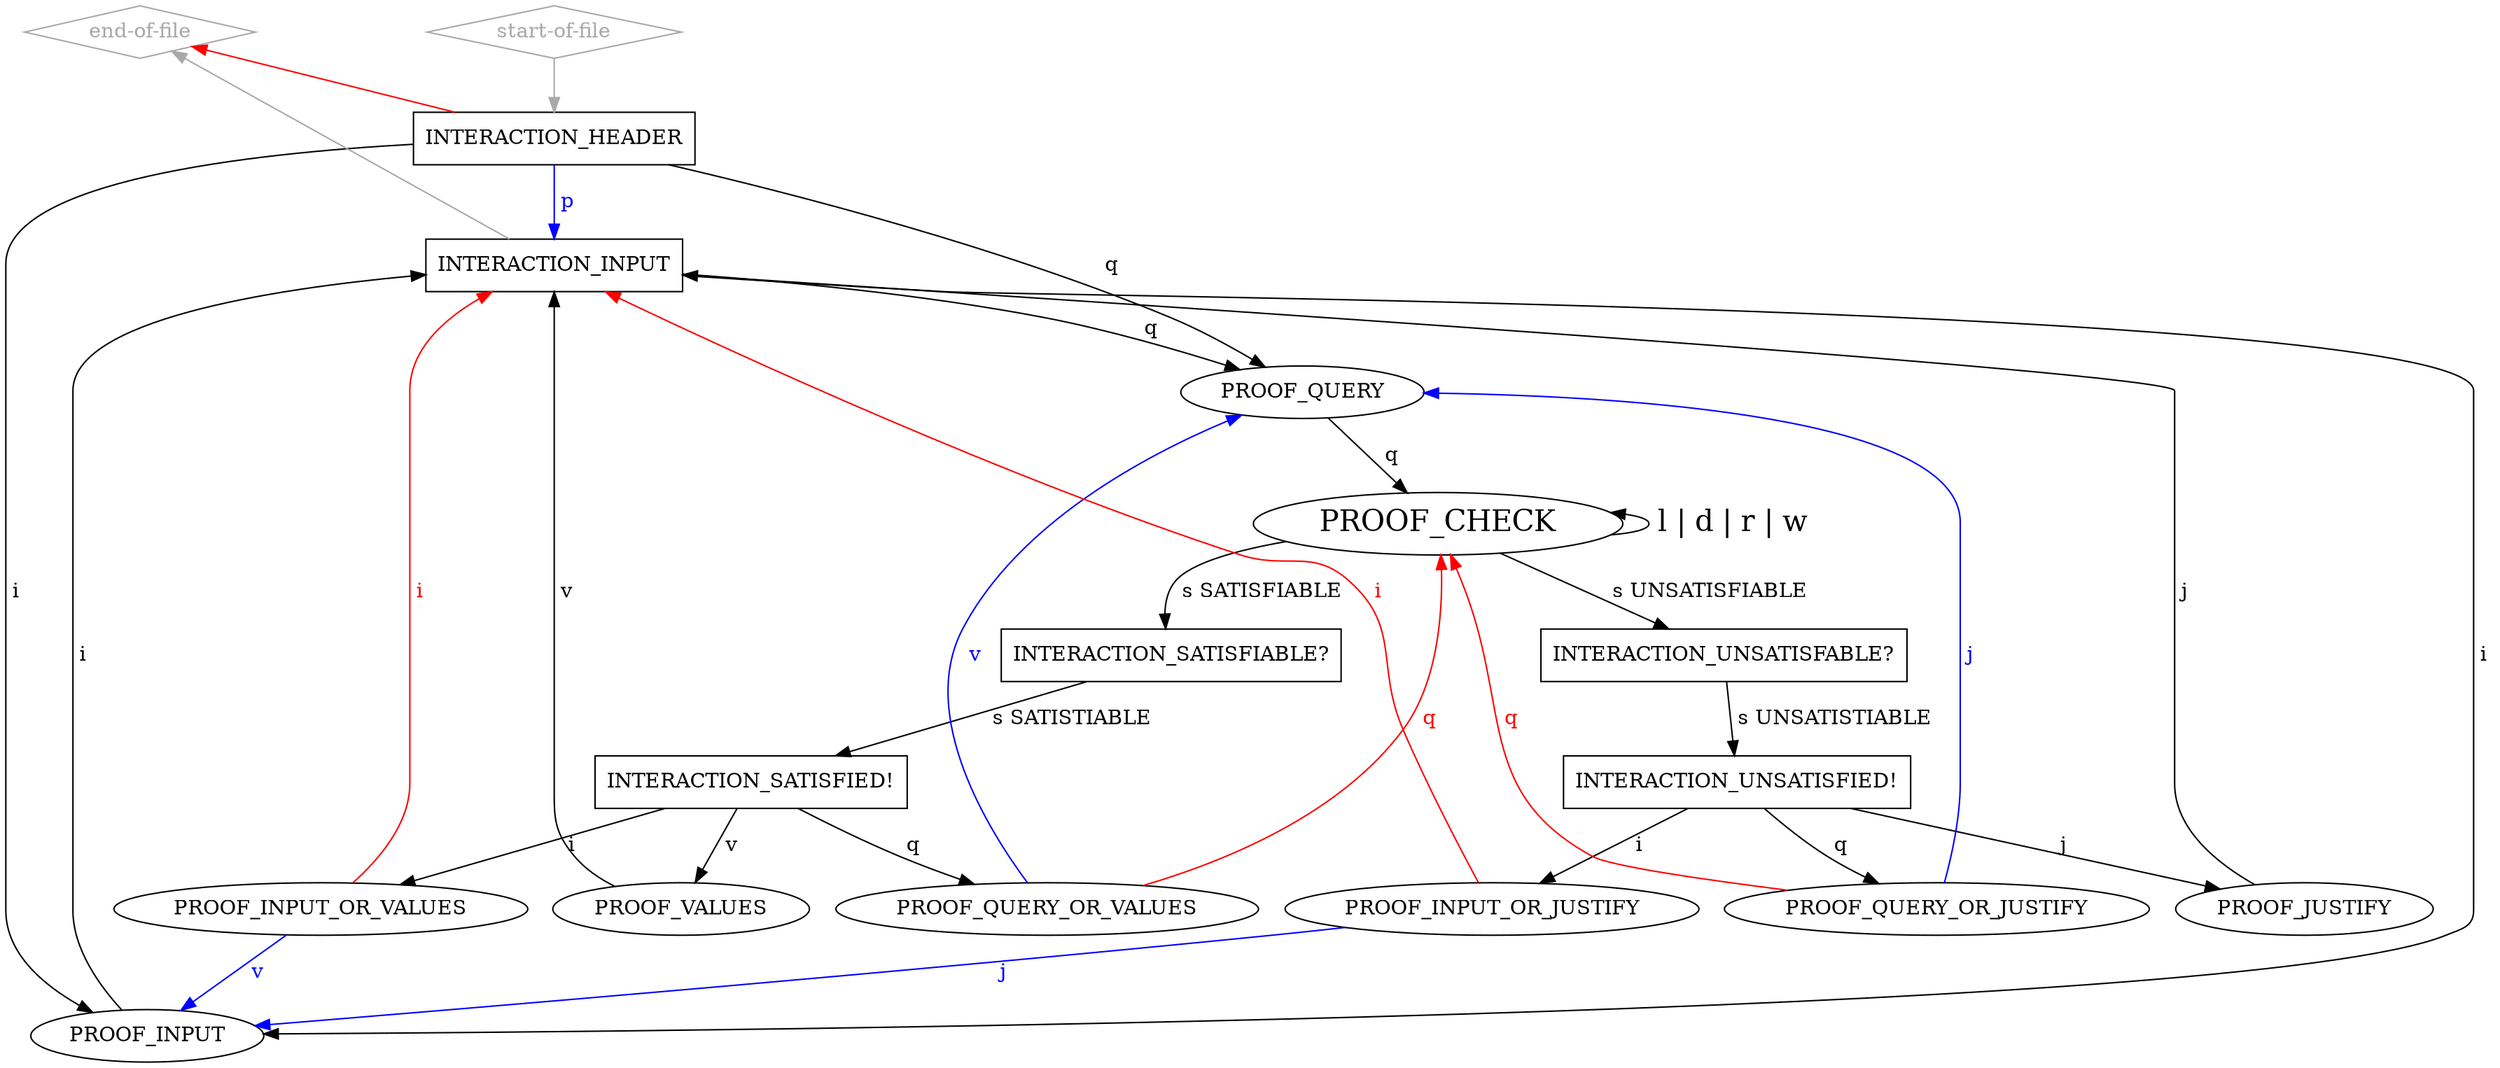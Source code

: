 digraph "idrup-check" {

  "start-of-file" [shape=diamond,color=darkgray,fontcolor=darkgray];
  "start-of-file" -> INTERACTION_HEADER [weight=2,color=darkgray];

  "end-of-file" [shape=diamond,color=darkgray,fontcolor=darkgray];

  // INTERACTION_HEADER -> "end-of-file";
  // INTERACTION_INPUT -> "end-of-file";
   "end-of-file" -> INTERACTION_HEADER [dir=back,color=red];
   "end-of-file" -> INTERACTION_INPUT [dir=back,color=darkgray];

  INTERACTION_HEADER [shape=box];
  INTERACTION_HEADER -> PROOF_INPUT [label=" i "];
  INTERACTION_HEADER -> PROOF_QUERY [label=" q "];
  INTERACTION_HEADER -> INTERACTION_INPUT [label=" p ",weight=2,color=blue,fontcolor=blue];

  INTERACTION_INPUT [shape=box];
  INTERACTION_INPUT -> PROOF_INPUT [label=" i ",weight=2];
  INTERACTION_INPUT -> PROOF_QUERY [label=" q ",weight=2];

  PROOF_INPUT -> INTERACTION_INPUT [label=" i ",weight=3];

  PROOF_QUERY -> PROOF_CHECK [label=" q "];

  PROOF_CHECK [fontsize=20];
  PROOF_CHECK -> PROOF_CHECK [label=" l | d | r | w ",dir=back,fontsize=20];
  PROOF_CHECK -> INTERACTION_SATISFIABLE [label=" s SATISFIABLE "];
  PROOF_CHECK -> INTERACTION_UNSATISFABLE [label=" s UNSATISFIABLE "];

  INTERACTION_UNSATISFABLE [shape="box",label="INTERACTION_UNSATISFABLE?"];
  INTERACTION_UNSATISFABLE -> INTERACTION_UNSATISFIED [label=" s UNSATISTIABLE "];

  INTERACTION_SATISFIABLE [shape="box",label="INTERACTION_SATISFIABLE?"];
  INTERACTION_SATISFIABLE -> INTERACTION_SATISFIED [label=" s SATISTIABLE "];

  INTERACTION_SATISFIED [shape=box,label="INTERACTION_SATISFIED!"];
  INTERACTION_SATISFIED -> PROOF_VALUES [label=" v "];
  INTERACTION_SATISFIED -> PROOF_INPUT_OR_VALUES [label=" i "];
  INTERACTION_SATISFIED -> PROOF_QUERY_OR_VALUES [label=" q "];

  INTERACTION_UNSATISFIED [shape=box,label="INTERACTION_UNSATISFIED!"];
  INTERACTION_UNSATISFIED -> PROOF_JUSTIFY [label=" j "];
  INTERACTION_UNSATISFIED -> PROOF_INPUT_OR_JUSTIFY [label=" i "];
  INTERACTION_UNSATISFIED -> PROOF_QUERY_OR_JUSTIFY [label=" q "];

  PROOF_VALUES -> INTERACTION_INPUT [label=" v"];
  PROOF_JUSTIFY -> INTERACTION_INPUT [label=" j "];

  PROOF_INPUT_OR_VALUES -> INTERACTION_INPUT [label=" i ",color=red,fontcolor=red];
  PROOF_INPUT_OR_VALUES -> PROOF_INPUT [label=" v ", color=blue,fontcolor=blue];

  PROOF_QUERY_OR_VALUES -> PROOF_QUERY [label=" v ",color=blue,fontcolor=blue];
  PROOF_QUERY_OR_VALUES -> PROOF_CHECK [label=" q ",color=red,fontcolor=red];

  PROOF_QUERY_OR_JUSTIFY -> PROOF_QUERY [label=" j ",color=blue,fontcolor=blue];
  PROOF_QUERY_OR_JUSTIFY -> PROOF_CHECK [label=" q ",color=red,fontcolor=red];

  PROOF_INPUT_OR_JUSTIFY -> PROOF_INPUT [label=" j ",color=blue,fontcolor=blue];
  PROOF_INPUT_OR_JUSTIFY -> INTERACTION_INPUT [label=" i ",color=red,fontcolor=red];
}
